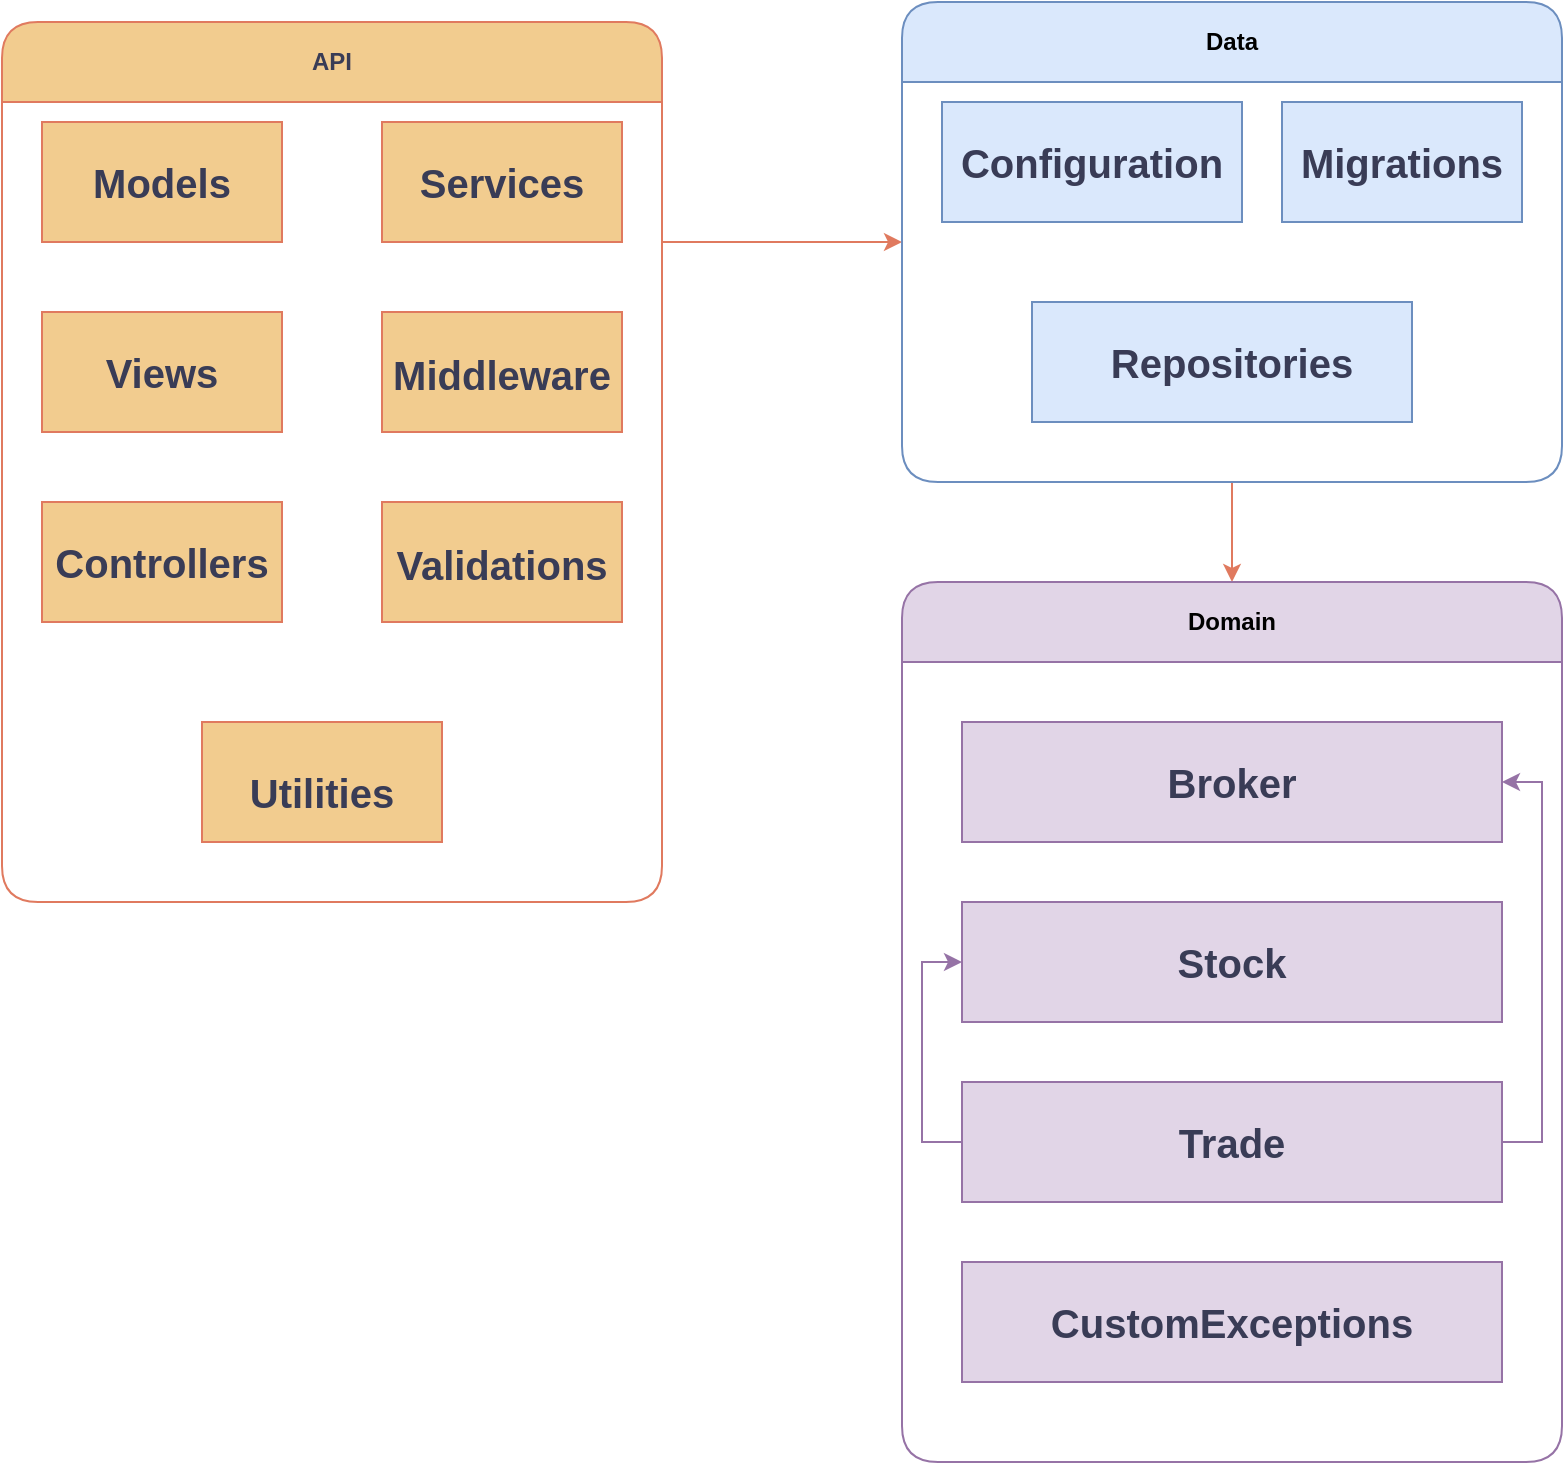 <mxfile version="24.0.7" type="device">
  <diagram name="Page-1" id="2YBvvXClWsGukQMizWep">
    <mxGraphModel dx="1165" dy="579" grid="1" gridSize="10" guides="1" tooltips="1" connect="1" arrows="1" fold="1" page="1" pageScale="1" pageWidth="850" pageHeight="1100" math="0" shadow="0">
      <root>
        <mxCell id="0" />
        <mxCell id="1" parent="0" />
        <mxCell id="UplhZpxLujP6LRqdYBbW-49" style="edgeStyle=orthogonalEdgeStyle;rounded=0;orthogonalLoop=1;jettySize=auto;html=1;exitX=1;exitY=0.25;exitDx=0;exitDy=0;entryX=0;entryY=0.5;entryDx=0;entryDy=0;strokeColor=#E07A5F;fontColor=#393C56;fillColor=#F2CC8F;" edge="1" parent="1" source="UplhZpxLujP6LRqdYBbW-4" target="UplhZpxLujP6LRqdYBbW-33">
          <mxGeometry relative="1" as="geometry" />
        </mxCell>
        <mxCell id="UplhZpxLujP6LRqdYBbW-4" value="API" style="swimlane;whiteSpace=wrap;html=1;rounded=1;labelBackgroundColor=none;fillColor=#F2CC8F;strokeColor=#E07A5F;fontColor=#393C56;startSize=40;" vertex="1" parent="1">
          <mxGeometry x="40" y="40" width="330" height="440" as="geometry" />
        </mxCell>
        <mxCell id="UplhZpxLujP6LRqdYBbW-6" value="" style="rounded=0;whiteSpace=wrap;html=1;strokeColor=#E07A5F;fontColor=#393C56;fillColor=#F2CC8F;" vertex="1" parent="UplhZpxLujP6LRqdYBbW-4">
          <mxGeometry x="20" y="240" width="120" height="60" as="geometry" />
        </mxCell>
        <mxCell id="UplhZpxLujP6LRqdYBbW-7" value="&lt;b style=&quot;font-size: 20px;&quot;&gt;Controllers&lt;/b&gt;" style="text;html=1;align=center;verticalAlign=middle;whiteSpace=wrap;rounded=0;fontColor=#393C56;fontSize=20;" vertex="1" parent="UplhZpxLujP6LRqdYBbW-4">
          <mxGeometry x="50" y="255" width="60" height="30" as="geometry" />
        </mxCell>
        <mxCell id="UplhZpxLujP6LRqdYBbW-8" value="" style="rounded=0;whiteSpace=wrap;html=1;strokeColor=#E07A5F;fontColor=#393C56;fillColor=#F2CC8F;" vertex="1" parent="UplhZpxLujP6LRqdYBbW-4">
          <mxGeometry x="190" y="50" width="120" height="60" as="geometry" />
        </mxCell>
        <mxCell id="UplhZpxLujP6LRqdYBbW-9" value="&lt;b style=&quot;font-size: 20px;&quot;&gt;Services&lt;/b&gt;" style="text;html=1;align=center;verticalAlign=middle;whiteSpace=wrap;rounded=0;fontColor=#393C56;fontSize=20;" vertex="1" parent="UplhZpxLujP6LRqdYBbW-4">
          <mxGeometry x="220" y="65" width="60" height="30" as="geometry" />
        </mxCell>
        <mxCell id="UplhZpxLujP6LRqdYBbW-11" value="" style="rounded=0;whiteSpace=wrap;html=1;strokeColor=#E07A5F;fontColor=#393C56;fillColor=#F2CC8F;" vertex="1" parent="UplhZpxLujP6LRqdYBbW-4">
          <mxGeometry x="20" y="50" width="120" height="60" as="geometry" />
        </mxCell>
        <mxCell id="UplhZpxLujP6LRqdYBbW-12" value="Models" style="text;html=1;align=center;verticalAlign=middle;whiteSpace=wrap;rounded=0;fontColor=#393C56;fontSize=20;fontStyle=1" vertex="1" parent="UplhZpxLujP6LRqdYBbW-4">
          <mxGeometry x="50" y="65" width="60" height="30" as="geometry" />
        </mxCell>
        <mxCell id="UplhZpxLujP6LRqdYBbW-13" value="" style="rounded=0;whiteSpace=wrap;html=1;strokeColor=#E07A5F;fontColor=#393C56;fillColor=#F2CC8F;" vertex="1" parent="UplhZpxLujP6LRqdYBbW-4">
          <mxGeometry x="20" y="145" width="120" height="60" as="geometry" />
        </mxCell>
        <mxCell id="UplhZpxLujP6LRqdYBbW-14" value="&lt;b&gt;&lt;font style=&quot;font-size: 20px;&quot;&gt;Views&lt;/font&gt;&lt;/b&gt;" style="text;html=1;align=center;verticalAlign=middle;whiteSpace=wrap;rounded=0;fontColor=#393C56;" vertex="1" parent="UplhZpxLujP6LRqdYBbW-4">
          <mxGeometry x="50" y="160" width="60" height="30" as="geometry" />
        </mxCell>
        <mxCell id="UplhZpxLujP6LRqdYBbW-19" value="" style="rounded=0;whiteSpace=wrap;html=1;strokeColor=#E07A5F;fontColor=#393C56;fillColor=#F2CC8F;" vertex="1" parent="UplhZpxLujP6LRqdYBbW-4">
          <mxGeometry x="190" y="145" width="120" height="60" as="geometry" />
        </mxCell>
        <mxCell id="UplhZpxLujP6LRqdYBbW-20" value="Middleware" style="text;html=1;align=center;verticalAlign=middle;whiteSpace=wrap;rounded=0;fontColor=#393C56;fontStyle=1;fontSize=20;" vertex="1" parent="UplhZpxLujP6LRqdYBbW-4">
          <mxGeometry x="220" y="161" width="60" height="30" as="geometry" />
        </mxCell>
        <mxCell id="UplhZpxLujP6LRqdYBbW-21" value="" style="rounded=0;whiteSpace=wrap;html=1;strokeColor=#E07A5F;fontColor=#393C56;fillColor=#F2CC8F;" vertex="1" parent="UplhZpxLujP6LRqdYBbW-4">
          <mxGeometry x="190" y="240" width="120" height="60" as="geometry" />
        </mxCell>
        <mxCell id="UplhZpxLujP6LRqdYBbW-22" value="Validations" style="text;html=1;align=center;verticalAlign=middle;whiteSpace=wrap;rounded=0;fontColor=#393C56;fontStyle=1;fontSize=20;" vertex="1" parent="UplhZpxLujP6LRqdYBbW-4">
          <mxGeometry x="220" y="256" width="60" height="30" as="geometry" />
        </mxCell>
        <mxCell id="UplhZpxLujP6LRqdYBbW-24" value="" style="rounded=0;whiteSpace=wrap;html=1;strokeColor=#E07A5F;fontColor=#393C56;fillColor=#F2CC8F;" vertex="1" parent="UplhZpxLujP6LRqdYBbW-4">
          <mxGeometry x="100" y="350" width="120" height="60" as="geometry" />
        </mxCell>
        <mxCell id="UplhZpxLujP6LRqdYBbW-25" value="Utilities" style="text;html=1;align=center;verticalAlign=middle;whiteSpace=wrap;rounded=0;fontColor=#393C56;fontStyle=1;fontSize=20;" vertex="1" parent="UplhZpxLujP6LRqdYBbW-4">
          <mxGeometry x="130" y="370" width="60" height="30" as="geometry" />
        </mxCell>
        <mxCell id="UplhZpxLujP6LRqdYBbW-71" style="edgeStyle=orthogonalEdgeStyle;rounded=0;orthogonalLoop=1;jettySize=auto;html=1;exitX=0.5;exitY=1;exitDx=0;exitDy=0;strokeColor=#E07A5F;fontColor=#393C56;fillColor=#F2CC8F;" edge="1" parent="1" source="UplhZpxLujP6LRqdYBbW-33" target="UplhZpxLujP6LRqdYBbW-56">
          <mxGeometry relative="1" as="geometry" />
        </mxCell>
        <mxCell id="UplhZpxLujP6LRqdYBbW-33" value="Data" style="swimlane;whiteSpace=wrap;html=1;rounded=1;labelBackgroundColor=none;fillColor=#dae8fc;strokeColor=#6c8ebf;startSize=40;" vertex="1" parent="1">
          <mxGeometry x="490" y="30" width="330" height="240" as="geometry" />
        </mxCell>
        <mxCell id="UplhZpxLujP6LRqdYBbW-36" value="" style="rounded=0;whiteSpace=wrap;html=1;strokeColor=#6c8ebf;fillColor=#dae8fc;" vertex="1" parent="UplhZpxLujP6LRqdYBbW-33">
          <mxGeometry x="190" y="50" width="120" height="60" as="geometry" />
        </mxCell>
        <mxCell id="UplhZpxLujP6LRqdYBbW-37" value="&lt;b style=&quot;font-size: 20px;&quot;&gt;Migrations&lt;/b&gt;" style="text;html=1;align=center;verticalAlign=middle;whiteSpace=wrap;rounded=0;fontColor=#393C56;fontSize=20;" vertex="1" parent="UplhZpxLujP6LRqdYBbW-33">
          <mxGeometry x="220" y="65" width="60" height="30" as="geometry" />
        </mxCell>
        <mxCell id="UplhZpxLujP6LRqdYBbW-38" value="" style="rounded=0;whiteSpace=wrap;html=1;strokeColor=#6c8ebf;fillColor=#dae8fc;" vertex="1" parent="UplhZpxLujP6LRqdYBbW-33">
          <mxGeometry x="20" y="50" width="150" height="60" as="geometry" />
        </mxCell>
        <mxCell id="UplhZpxLujP6LRqdYBbW-39" value="Configuration" style="text;html=1;align=center;verticalAlign=middle;whiteSpace=wrap;rounded=0;fontColor=#393C56;fontSize=20;fontStyle=1" vertex="1" parent="UplhZpxLujP6LRqdYBbW-33">
          <mxGeometry x="65" y="65" width="60" height="30" as="geometry" />
        </mxCell>
        <mxCell id="UplhZpxLujP6LRqdYBbW-40" value="" style="rounded=0;whiteSpace=wrap;html=1;strokeColor=#6c8ebf;fillColor=#dae8fc;" vertex="1" parent="UplhZpxLujP6LRqdYBbW-33">
          <mxGeometry x="65" y="150" width="190" height="60" as="geometry" />
        </mxCell>
        <mxCell id="UplhZpxLujP6LRqdYBbW-41" value="&lt;b&gt;&lt;font style=&quot;font-size: 20px;&quot;&gt;Repositories&lt;/font&gt;&lt;/b&gt;" style="text;html=1;align=center;verticalAlign=middle;whiteSpace=wrap;rounded=0;fontColor=#393C56;" vertex="1" parent="UplhZpxLujP6LRqdYBbW-33">
          <mxGeometry x="135" y="165" width="60" height="30" as="geometry" />
        </mxCell>
        <mxCell id="UplhZpxLujP6LRqdYBbW-56" value="Domain" style="swimlane;whiteSpace=wrap;html=1;rounded=1;labelBackgroundColor=none;fillColor=#e1d5e7;strokeColor=#9673a6;startSize=40;" vertex="1" parent="1">
          <mxGeometry x="490" y="320" width="330" height="440" as="geometry" />
        </mxCell>
        <mxCell id="UplhZpxLujP6LRqdYBbW-61" value="" style="rounded=0;whiteSpace=wrap;html=1;strokeColor=#9673a6;fillColor=#e1d5e7;" vertex="1" parent="UplhZpxLujP6LRqdYBbW-56">
          <mxGeometry x="30" y="70" width="270" height="60" as="geometry" />
        </mxCell>
        <mxCell id="UplhZpxLujP6LRqdYBbW-72" value="&lt;b&gt;&lt;font style=&quot;font-size: 20px;&quot;&gt;Broker&lt;/font&gt;&lt;/b&gt;" style="text;html=1;align=center;verticalAlign=middle;whiteSpace=wrap;rounded=0;fontColor=#393C56;" vertex="1" parent="UplhZpxLujP6LRqdYBbW-56">
          <mxGeometry x="135" y="85" width="60" height="30" as="geometry" />
        </mxCell>
        <mxCell id="UplhZpxLujP6LRqdYBbW-76" value="" style="rounded=0;whiteSpace=wrap;html=1;strokeColor=#9673a6;fillColor=#e1d5e7;" vertex="1" parent="UplhZpxLujP6LRqdYBbW-56">
          <mxGeometry x="30" y="160" width="270" height="60" as="geometry" />
        </mxCell>
        <mxCell id="UplhZpxLujP6LRqdYBbW-77" value="&lt;b&gt;&lt;font style=&quot;font-size: 20px;&quot;&gt;Stock&lt;/font&gt;&lt;/b&gt;" style="text;html=1;align=center;verticalAlign=middle;whiteSpace=wrap;rounded=0;fontColor=#393C56;" vertex="1" parent="UplhZpxLujP6LRqdYBbW-56">
          <mxGeometry x="135" y="175" width="60" height="30" as="geometry" />
        </mxCell>
        <mxCell id="UplhZpxLujP6LRqdYBbW-82" style="edgeStyle=orthogonalEdgeStyle;rounded=0;orthogonalLoop=1;jettySize=auto;html=1;exitX=0;exitY=0.5;exitDx=0;exitDy=0;entryX=0;entryY=0.5;entryDx=0;entryDy=0;strokeColor=#9673a6;fontColor=#393C56;fillColor=#e1d5e7;" edge="1" parent="UplhZpxLujP6LRqdYBbW-56" source="UplhZpxLujP6LRqdYBbW-78" target="UplhZpxLujP6LRqdYBbW-76">
          <mxGeometry relative="1" as="geometry" />
        </mxCell>
        <mxCell id="UplhZpxLujP6LRqdYBbW-84" style="edgeStyle=orthogonalEdgeStyle;rounded=0;orthogonalLoop=1;jettySize=auto;html=1;exitX=1;exitY=0.5;exitDx=0;exitDy=0;entryX=1;entryY=0.5;entryDx=0;entryDy=0;strokeColor=#9673a6;fontColor=#393C56;fillColor=#e1d5e7;" edge="1" parent="UplhZpxLujP6LRqdYBbW-56" source="UplhZpxLujP6LRqdYBbW-78" target="UplhZpxLujP6LRqdYBbW-61">
          <mxGeometry relative="1" as="geometry" />
        </mxCell>
        <mxCell id="UplhZpxLujP6LRqdYBbW-78" value="" style="rounded=0;whiteSpace=wrap;html=1;strokeColor=#9673a6;fillColor=#e1d5e7;" vertex="1" parent="UplhZpxLujP6LRqdYBbW-56">
          <mxGeometry x="30" y="250" width="270" height="60" as="geometry" />
        </mxCell>
        <mxCell id="UplhZpxLujP6LRqdYBbW-79" value="&lt;b&gt;&lt;font style=&quot;font-size: 20px;&quot;&gt;Trade&lt;/font&gt;&lt;/b&gt;" style="text;html=1;align=center;verticalAlign=middle;whiteSpace=wrap;rounded=0;fontColor=#393C56;" vertex="1" parent="UplhZpxLujP6LRqdYBbW-56">
          <mxGeometry x="135" y="265" width="60" height="30" as="geometry" />
        </mxCell>
        <mxCell id="UplhZpxLujP6LRqdYBbW-80" value="" style="rounded=0;whiteSpace=wrap;html=1;strokeColor=#9673a6;fillColor=#e1d5e7;" vertex="1" parent="UplhZpxLujP6LRqdYBbW-56">
          <mxGeometry x="30" y="340" width="270" height="60" as="geometry" />
        </mxCell>
        <mxCell id="UplhZpxLujP6LRqdYBbW-81" value="&lt;b&gt;&lt;font style=&quot;font-size: 20px;&quot;&gt;CustomExceptions&lt;/font&gt;&lt;/b&gt;" style="text;html=1;align=center;verticalAlign=middle;whiteSpace=wrap;rounded=0;fontColor=#393C56;" vertex="1" parent="UplhZpxLujP6LRqdYBbW-56">
          <mxGeometry x="135" y="355" width="60" height="30" as="geometry" />
        </mxCell>
      </root>
    </mxGraphModel>
  </diagram>
</mxfile>
